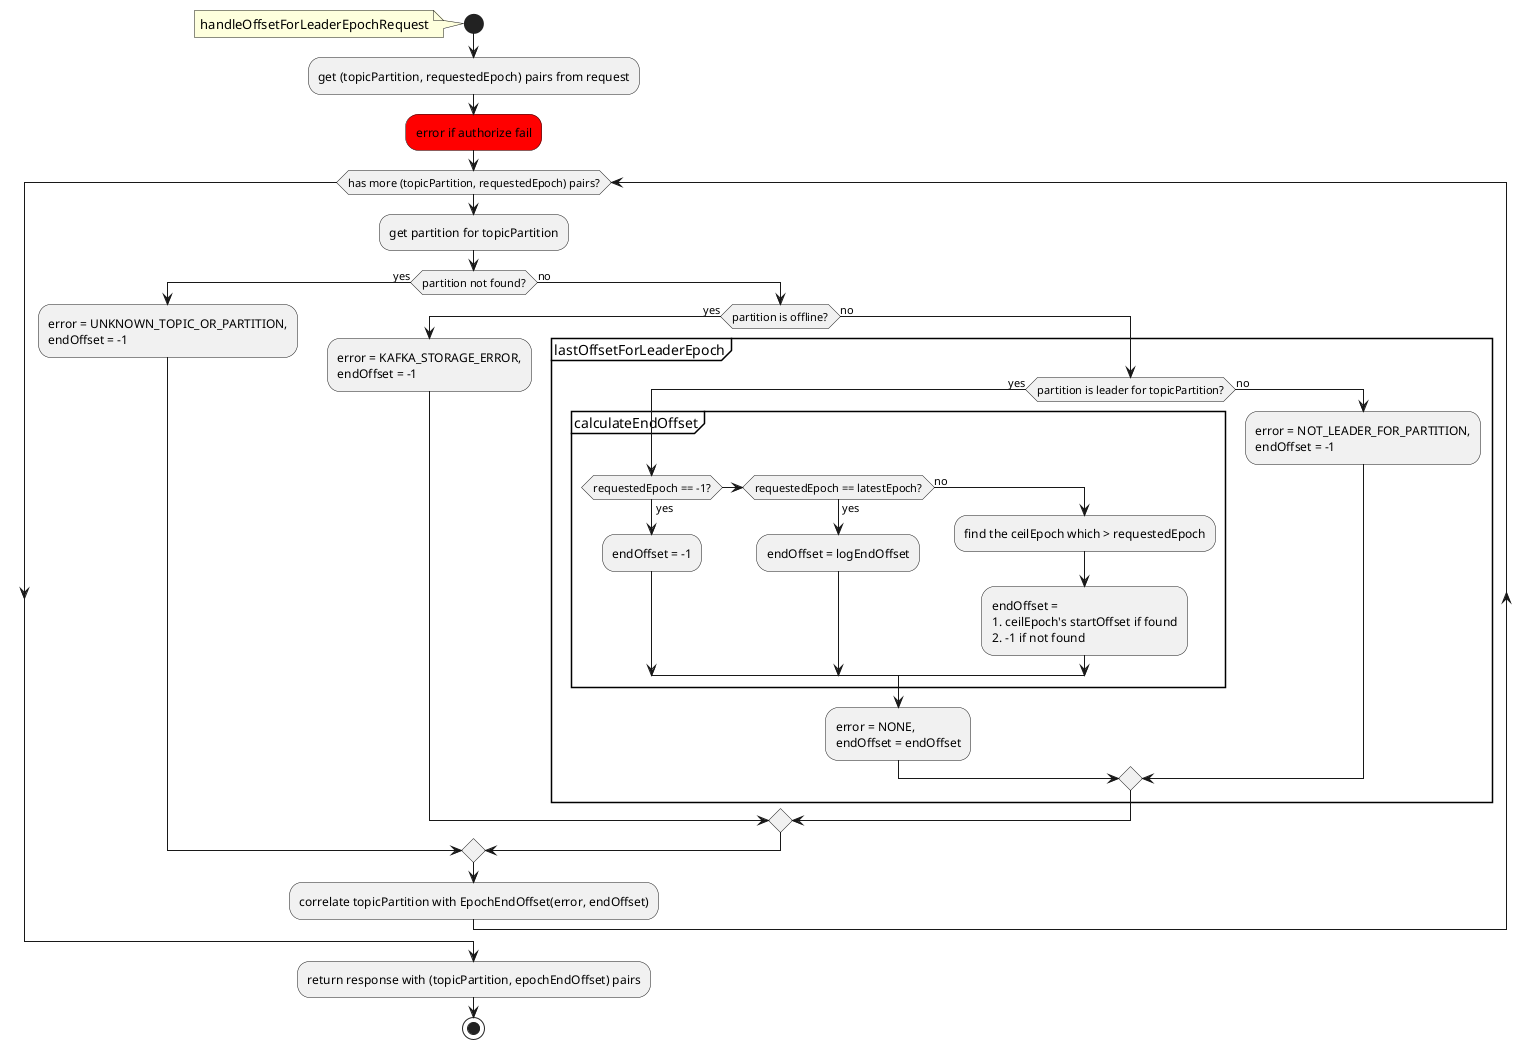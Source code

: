 @startuml
start
note left: handleOffsetForLeaderEpochRequest
:get (topicPartition, requestedEpoch) pairs from request;
#Red:error if authorize fail;
while (has more (topicPartition, requestedEpoch) pairs?)
	:get partition for topicPartition;
	if (partition not found?) then(yes)
		:error = UNKNOWN_TOPIC_OR_PARTITION,
		endOffset = -1;
	else(no)
		if (partition is offline?) then(yes)
			:error = KAFKA_STORAGE_ERROR, 
			endOffset = -1;
		else(no)
			partition lastOffsetForLeaderEpoch {
				if (partition is leader for topicPartition?) then(yes)
					partition calculateEndOffset {
						if (requestedEpoch == -1?) then(yes)
							:endOffset = -1;
						elseif (requestedEpoch == latestEpoch?) then(yes)
							:endOffset = logEndOffset;
						else(no)
							:find the ceilEpoch which > requestedEpoch;
							:endOffset = 
							1. ceilEpoch's startOffset if found
							2. -1 if not found;
						endif
					}
					:error = NONE, 
					endOffset = endOffset;
				else(no)
					:error = NOT_LEADER_FOR_PARTITION, 
					endOffset = -1;
				endif
			}
		endif
	endif
	:correlate topicPartition with EpochEndOffset(error, endOffset);
end while
:return response with (topicPartition, epochEndOffset) pairs;
stop
@enduml
